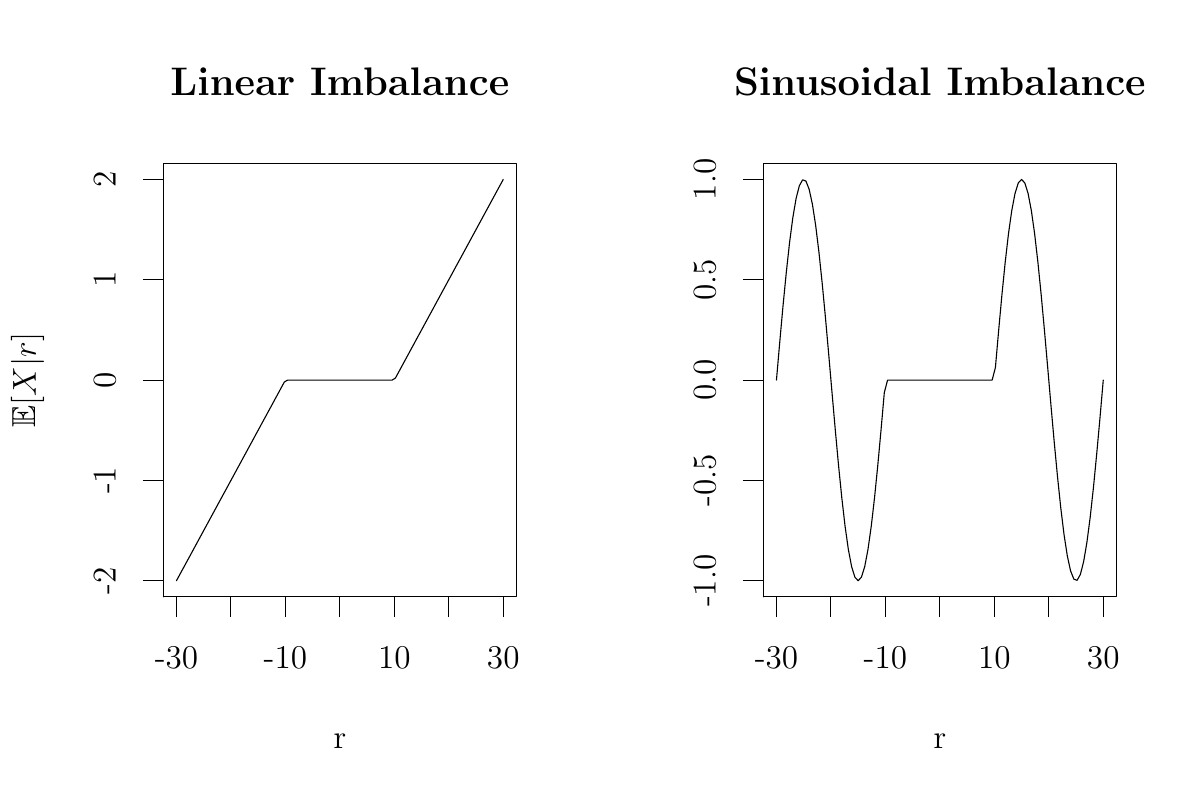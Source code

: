 % Created by tikzDevice version 0.10.1 on 2017-02-08 15:03:07
% !TEX encoding = UTF-8 Unicode
\documentclass[12pt]{article}
\nonstopmode

\usepackage{tikz}

\usepackage[active,tightpage,psfixbb]{preview}

\PreviewEnvironment{pgfpicture}

\setlength\PreviewBorder{0pt}

\newcommand{\SweaveOpts}[1]{}  % do not interfere with LaTeX
\newcommand{\SweaveInput}[1]{} % because they are not real TeX commands
\newcommand{\Sexpr}[1]{}       % will only be parsed by R



%\usepackage{endfloat}
% \usepackage{type1ec}
% \usepackage{subcaption}
% \usepackage{fullpage}
% \usepackage{enumerate}
% \usepackage{graphicx}
% \usepackage{graphics}
% \usepackage{multirow}
\usepackage{comment}
\usepackage{amsmath,amssymb,amsfonts,amsthm}
\usepackage{setspace}
%\usepackage{verbatim}
\usepackage{natbib}
\usepackage{bm}
\usepackage{pdflscape}
%\usepackage{tikz}
%\usepackage{xr}
\usepackage[colorlinks=true,linkcolor=green]{hyperref}

\newcommand{\dalphaU}{\bar{\hat{d}}_\alpha}
\newcommand{\dalphaB}{\underline{\hat{d}}_\alpha}
\newcommand{\dstar}{d^*}
\newcommand{\ps}{\bm{p}_D}
\newcommand{\dhat}{\hat{d}}
\newcommand{\dhatU}{\bar{\hat{d}}}
\newcommand{\dhatB}{\underline{\hat{d}}}
\newcommand{\dhatm}{\hat{d}_M}
\newcommand{\dhatmab}{\hat{d}^{ab}_M}
\newcommand{\hedged}{H_{0d}^{edge}}
\newcommand{\htotd}{H_{0d}^{tot}}
\newcommand{\EE}{\mathbb{E}}

\newcommand\independent{\protect\mathpalette{\protect\independenT}{\perp}}
\def\independenT#1#2{\mathrel{\rlap{$#1#2$}\mkern2mu{#1#2}}}


\doublespacing

\def\independenT#1#2{\mathrel{\rlap{$#1#2$}\mkern2mu{#1#2}}}
\newtheorem{conjecture}{Conjecture}
\newtheorem{ce}{Counter-Example}
%\newtheorem{ass}{Assumption}
\newtheorem{alg}{Algorithm}
%\newtheorem*{ass*}{Assumption}
\newtheorem{prop}{Proposition}
\newtheorem{lemma}{Lemma}
\newtheorem{remark}{Remark}

\newenvironment{ass}[2][Assumption:]{\begin{trivlist}
\item[\hskip \labelsep {\bfseries #1}\hskip \labelsep {\bfseries #2}.]}{\end{trivlist}}









\title{Sequential Specification Tests to Choose a Model: A
  Change-Point Approach}

\author{Adam Sales}


\begin{document}

\begin{tikzpicture}[x=1pt,y=1pt]
\definecolor{fillColor}{RGB}{255,255,255}
\path[use as bounding box,fill=fillColor,fill opacity=0.00] (0,0) rectangle (433.62,289.08);
\begin{scope}
\path[clip] ( 59.04, 73.44) rectangle (186.57,230.04);
\definecolor{drawColor}{RGB}{0,0,0}

\path[draw=drawColor,line width= 0.4pt,line join=round,line cap=round] ( 63.76, 79.24) --
	( 64.94, 81.41) --
	( 66.12, 83.59) --
	( 67.31, 85.76) --
	( 68.49, 87.94) --
	( 69.67, 90.11) --
	( 70.85, 92.29) --
	( 72.03, 94.46) --
	( 73.21, 96.64) --
	( 74.39, 98.81) --
	( 75.57,100.99) --
	( 76.75,103.16) --
	( 77.93,105.34) --
	( 79.11,107.51) --
	( 80.29,109.69) --
	( 81.48,111.86) --
	( 82.66,114.04) --
	( 83.84,116.21) --
	( 85.02,118.39) --
	( 86.20,120.56) --
	( 87.38,122.74) --
	( 88.56,124.91) --
	( 89.74,127.09) --
	( 90.92,129.26) --
	( 92.10,131.44) --
	( 93.28,133.61) --
	( 94.46,135.79) --
	( 95.65,137.97) --
	( 96.83,140.14) --
	( 98.01,142.31) --
	( 99.19,144.49) --
	(100.37,146.66) --
	(101.55,148.84) --
	(102.73,151.01) --
	(103.91,151.74) --
	(105.09,151.74) --
	(106.27,151.74) --
	(107.45,151.74) --
	(108.63,151.74) --
	(109.82,151.74) --
	(111.00,151.74) --
	(112.18,151.74) --
	(113.36,151.74) --
	(114.54,151.74) --
	(115.72,151.74) --
	(116.90,151.74) --
	(118.08,151.74) --
	(119.26,151.74) --
	(120.44,151.74) --
	(121.62,151.74) --
	(122.80,151.74) --
	(123.99,151.74) --
	(125.17,151.74) --
	(126.35,151.74) --
	(127.53,151.74) --
	(128.71,151.74) --
	(129.89,151.74) --
	(131.07,151.74) --
	(132.25,151.74) --
	(133.43,151.74) --
	(134.61,151.74) --
	(135.79,151.74) --
	(136.97,151.74) --
	(138.16,151.74) --
	(139.34,151.74) --
	(140.52,151.74) --
	(141.70,151.74) --
	(142.88,152.46) --
	(144.06,154.64) --
	(145.24,156.81) --
	(146.42,158.99) --
	(147.60,161.16) --
	(148.78,163.34) --
	(149.96,165.51) --
	(151.14,167.69) --
	(152.33,169.86) --
	(153.51,172.04) --
	(154.69,174.21) --
	(155.87,176.39) --
	(157.05,178.56) --
	(158.23,180.74) --
	(159.41,182.92) --
	(160.59,185.09) --
	(161.77,187.26) --
	(162.95,189.44) --
	(164.13,191.61) --
	(165.31,193.79) --
	(166.50,195.96) --
	(167.68,198.14) --
	(168.86,200.31) --
	(170.04,202.49) --
	(171.22,204.66) --
	(172.40,206.84) --
	(173.58,209.01) --
	(174.76,211.19) --
	(175.94,213.36) --
	(177.12,215.54) --
	(178.30,217.71) --
	(179.48,219.89) --
	(180.67,222.07) --
	(181.85,224.24);
\end{scope}
\begin{scope}
\path[clip] (  0.00,  0.00) rectangle (433.62,289.08);
\definecolor{drawColor}{RGB}{0,0,0}

\path[draw=drawColor,line width= 0.4pt,line join=round,line cap=round] ( 63.76, 73.44) -- (181.85, 73.44);

\path[draw=drawColor,line width= 0.4pt,line join=round,line cap=round] ( 63.76, 73.44) -- ( 63.76, 66.24);

\path[draw=drawColor,line width= 0.4pt,line join=round,line cap=round] ( 83.44, 73.44) -- ( 83.44, 66.24);

\path[draw=drawColor,line width= 0.4pt,line join=round,line cap=round] (103.12, 73.44) -- (103.12, 66.24);

\path[draw=drawColor,line width= 0.4pt,line join=round,line cap=round] (122.80, 73.44) -- (122.80, 66.24);

\path[draw=drawColor,line width= 0.4pt,line join=round,line cap=round] (142.49, 73.44) -- (142.49, 66.24);

\path[draw=drawColor,line width= 0.4pt,line join=round,line cap=round] (162.17, 73.44) -- (162.17, 66.24);

\path[draw=drawColor,line width= 0.4pt,line join=round,line cap=round] (181.85, 73.44) -- (181.85, 66.24);

\node[text=drawColor,anchor=base,inner sep=0pt, outer sep=0pt, scale=  1.00] at ( 63.76, 47.52) {-30};

\node[text=drawColor,anchor=base,inner sep=0pt, outer sep=0pt, scale=  1.00] at (103.12, 47.52) {-10};

\node[text=drawColor,anchor=base,inner sep=0pt, outer sep=0pt, scale=  1.00] at (142.49, 47.52) {10};

\node[text=drawColor,anchor=base,inner sep=0pt, outer sep=0pt, scale=  1.00] at (181.85, 47.52) {30};

\path[draw=drawColor,line width= 0.4pt,line join=round,line cap=round] ( 59.04, 79.24) -- ( 59.04,224.24);

\path[draw=drawColor,line width= 0.4pt,line join=round,line cap=round] ( 59.04, 79.24) -- ( 51.84, 79.24);

\path[draw=drawColor,line width= 0.4pt,line join=round,line cap=round] ( 59.04,115.49) -- ( 51.84,115.49);

\path[draw=drawColor,line width= 0.4pt,line join=round,line cap=round] ( 59.04,151.74) -- ( 51.84,151.74);

\path[draw=drawColor,line width= 0.4pt,line join=round,line cap=round] ( 59.04,187.99) -- ( 51.84,187.99);

\path[draw=drawColor,line width= 0.4pt,line join=round,line cap=round] ( 59.04,224.24) -- ( 51.84,224.24);

\node[text=drawColor,rotate= 90.00,anchor=base,inner sep=0pt, outer sep=0pt, scale=  1.00] at ( 41.76, 79.24) {-2};

\node[text=drawColor,rotate= 90.00,anchor=base,inner sep=0pt, outer sep=0pt, scale=  1.00] at ( 41.76,115.49) {-1};

\node[text=drawColor,rotate= 90.00,anchor=base,inner sep=0pt, outer sep=0pt, scale=  1.00] at ( 41.76,151.74) {0};

\node[text=drawColor,rotate= 90.00,anchor=base,inner sep=0pt, outer sep=0pt, scale=  1.00] at ( 41.76,187.99) {1};

\node[text=drawColor,rotate= 90.00,anchor=base,inner sep=0pt, outer sep=0pt, scale=  1.00] at ( 41.76,224.24) {2};

\path[draw=drawColor,line width= 0.4pt,line join=round,line cap=round] ( 59.04, 73.44) --
	(186.57, 73.44) --
	(186.57,230.04) --
	( 59.04,230.04) --
	( 59.04, 73.44);
\end{scope}
\begin{scope}
\path[clip] (  0.00,  0.00) rectangle (216.81,289.08);
\definecolor{drawColor}{RGB}{0,0,0}

\node[text=drawColor,anchor=base,inner sep=0pt, outer sep=0pt, scale=  1.20] at (122.80,254.59) {\bfseries Linear Imbalance};

\node[text=drawColor,anchor=base,inner sep=0pt, outer sep=0pt, scale=  1.00] at (122.80, 18.72) {r};

\node[text=drawColor,rotate= 90.00,anchor=base,inner sep=0pt, outer sep=0pt, scale=  1.00] at ( 12.96,151.74) {$\mathbb{E}[X|r]$};
\end{scope}
\begin{scope}
\path[clip] (275.85, 73.44) rectangle (403.38,230.04);
\definecolor{drawColor}{RGB}{0,0,0}

\path[draw=drawColor,line width= 0.4pt,line join=round,line cap=round] (280.57,151.74) --
	(281.75,165.33) --
	(282.93,178.43) --
	(284.12,190.59) --
	(285.30,201.37) --
	(286.48,210.39) --
	(287.66,217.34) --
	(288.84,221.96) --
	(290.02,224.10) --
	(291.20,223.67) --
	(292.38,220.69) --
	(293.56,215.27) --
	(294.74,207.60) --
	(295.92,197.95) --
	(297.10,186.67) --
	(298.29,174.14) --
	(299.47,160.83) --
	(300.65,147.19) --
	(301.83,133.71) --
	(303.01,120.87) --
	(304.19,109.13) --
	(305.37, 98.89) --
	(306.55, 90.53) --
	(307.73, 84.33) --
	(308.91, 80.52) --
	(310.09, 79.24) --
	(311.27, 80.52) --
	(312.46, 84.33) --
	(313.64, 90.53) --
	(314.82, 98.89) --
	(316.00,109.13) --
	(317.18,120.87) --
	(318.36,133.71) --
	(319.54,147.19) --
	(320.72,151.74) --
	(321.90,151.74) --
	(323.08,151.74) --
	(324.26,151.74) --
	(325.44,151.74) --
	(326.63,151.74) --
	(327.81,151.74) --
	(328.99,151.74) --
	(330.17,151.74) --
	(331.35,151.74) --
	(332.53,151.74) --
	(333.71,151.74) --
	(334.89,151.74) --
	(336.07,151.74) --
	(337.25,151.74) --
	(338.43,151.74) --
	(339.62,151.74) --
	(340.80,151.74) --
	(341.98,151.74) --
	(343.16,151.74) --
	(344.34,151.74) --
	(345.52,151.74) --
	(346.70,151.74) --
	(347.88,151.74) --
	(349.06,151.74) --
	(350.24,151.74) --
	(351.42,151.74) --
	(352.60,151.74) --
	(353.78,151.74) --
	(354.97,151.74) --
	(356.15,151.74) --
	(357.33,151.74) --
	(358.51,151.74) --
	(359.69,156.29) --
	(360.87,169.77) --
	(362.05,182.61) --
	(363.23,194.35) --
	(364.41,204.59) --
	(365.59,212.95) --
	(366.77,219.15) --
	(367.95,222.96) --
	(369.14,224.24) --
	(370.32,222.96) --
	(371.50,219.15) --
	(372.68,212.95) --
	(373.86,204.59) --
	(375.04,194.35) --
	(376.22,182.61) --
	(377.40,169.77) --
	(378.58,156.29) --
	(379.76,142.65) --
	(380.94,129.34) --
	(382.13,116.81) --
	(383.31,105.53) --
	(384.49, 95.88) --
	(385.67, 88.21) --
	(386.85, 82.79) --
	(388.03, 79.81) --
	(389.21, 79.38) --
	(390.39, 81.52) --
	(391.57, 86.14) --
	(392.75, 93.09) --
	(393.93,102.11) --
	(395.11,112.89) --
	(396.29,125.05) --
	(397.48,138.15) --
	(398.66,151.74);
\end{scope}
\begin{scope}
\path[clip] (  0.00,  0.00) rectangle (433.62,289.08);
\definecolor{drawColor}{RGB}{0,0,0}

\path[draw=drawColor,line width= 0.4pt,line join=round,line cap=round] (280.57, 73.44) -- (398.66, 73.44);

\path[draw=drawColor,line width= 0.4pt,line join=round,line cap=round] (280.57, 73.44) -- (280.57, 66.24);

\path[draw=drawColor,line width= 0.4pt,line join=round,line cap=round] (300.25, 73.44) -- (300.25, 66.24);

\path[draw=drawColor,line width= 0.4pt,line join=round,line cap=round] (319.93, 73.44) -- (319.93, 66.24);

\path[draw=drawColor,line width= 0.4pt,line join=round,line cap=round] (339.62, 73.44) -- (339.62, 66.24);

\path[draw=drawColor,line width= 0.4pt,line join=round,line cap=round] (359.30, 73.44) -- (359.30, 66.24);

\path[draw=drawColor,line width= 0.4pt,line join=round,line cap=round] (378.98, 73.44) -- (378.98, 66.24);

\path[draw=drawColor,line width= 0.4pt,line join=round,line cap=round] (398.66, 73.44) -- (398.66, 66.24);

\node[text=drawColor,anchor=base,inner sep=0pt, outer sep=0pt, scale=  1.00] at (280.57, 47.52) {-30};

\node[text=drawColor,anchor=base,inner sep=0pt, outer sep=0pt, scale=  1.00] at (319.93, 47.52) {-10};

\node[text=drawColor,anchor=base,inner sep=0pt, outer sep=0pt, scale=  1.00] at (359.30, 47.52) {10};

\node[text=drawColor,anchor=base,inner sep=0pt, outer sep=0pt, scale=  1.00] at (398.66, 47.52) {30};

\path[draw=drawColor,line width= 0.4pt,line join=round,line cap=round] (275.85, 79.24) -- (275.85,224.24);

\path[draw=drawColor,line width= 0.4pt,line join=round,line cap=round] (275.85, 79.24) -- (268.65, 79.24);

\path[draw=drawColor,line width= 0.4pt,line join=round,line cap=round] (275.85,115.49) -- (268.65,115.49);

\path[draw=drawColor,line width= 0.4pt,line join=round,line cap=round] (275.85,151.74) -- (268.65,151.74);

\path[draw=drawColor,line width= 0.4pt,line join=round,line cap=round] (275.85,187.99) -- (268.65,187.99);

\path[draw=drawColor,line width= 0.4pt,line join=round,line cap=round] (275.85,224.24) -- (268.65,224.24);

\node[text=drawColor,rotate= 90.00,anchor=base,inner sep=0pt, outer sep=0pt, scale=  1.00] at (258.57, 79.24) {-1.0};

\node[text=drawColor,rotate= 90.00,anchor=base,inner sep=0pt, outer sep=0pt, scale=  1.00] at (258.57,115.49) {-0.5};

\node[text=drawColor,rotate= 90.00,anchor=base,inner sep=0pt, outer sep=0pt, scale=  1.00] at (258.57,151.74) {0.0};

\node[text=drawColor,rotate= 90.00,anchor=base,inner sep=0pt, outer sep=0pt, scale=  1.00] at (258.57,187.99) {0.5};

\node[text=drawColor,rotate= 90.00,anchor=base,inner sep=0pt, outer sep=0pt, scale=  1.00] at (258.57,224.24) {1.0};

\path[draw=drawColor,line width= 0.4pt,line join=round,line cap=round] (275.85, 73.44) --
	(403.38, 73.44) --
	(403.38,230.04) --
	(275.85,230.04) --
	(275.85, 73.44);
\end{scope}
\begin{scope}
\path[clip] (216.81,  0.00) rectangle (433.62,289.08);
\definecolor{drawColor}{RGB}{0,0,0}

\node[text=drawColor,anchor=base,inner sep=0pt, outer sep=0pt, scale=  1.20] at (339.62,254.59) {\bfseries Sinusoidal Imbalance};

\node[text=drawColor,anchor=base,inner sep=0pt, outer sep=0pt, scale=  1.00] at (339.62, 18.72) {r};
\end{scope}
\end{tikzpicture}

\end{document}
